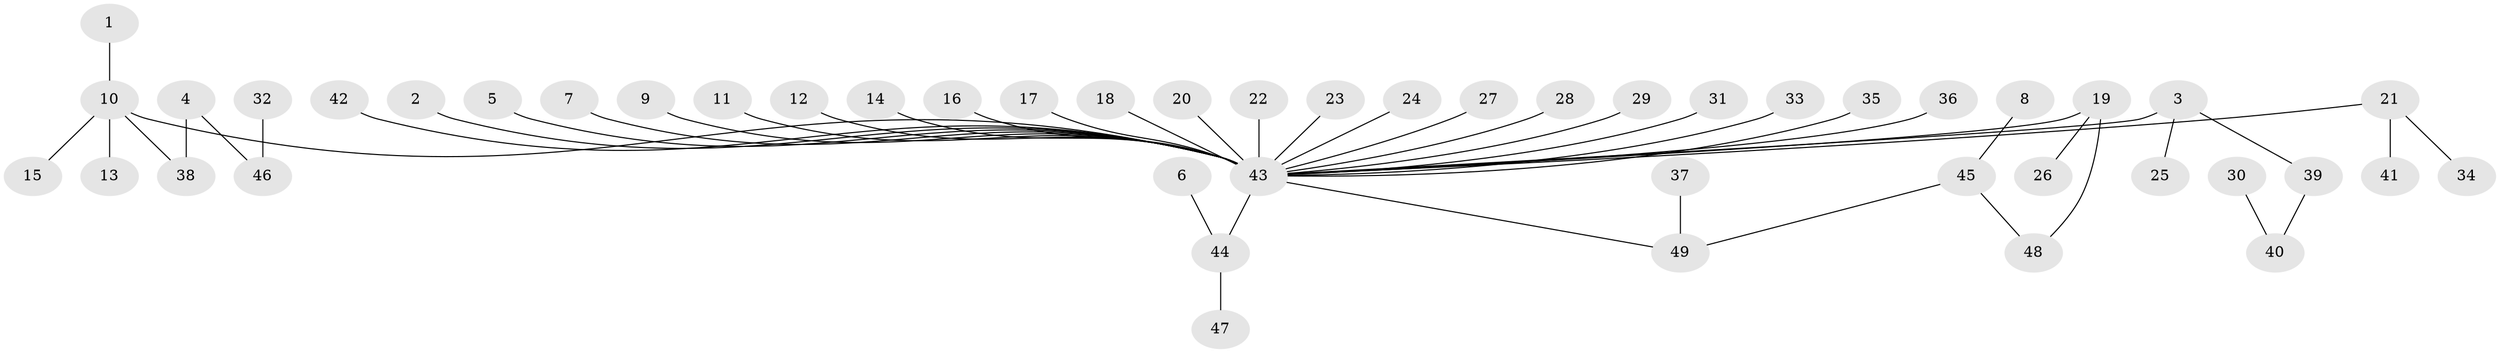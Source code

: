 // original degree distribution, {7: 0.01020408163265306, 32: 0.01020408163265306, 5: 0.07142857142857142, 1: 0.6632653061224489, 4: 0.030612244897959183, 3: 0.05102040816326531, 2: 0.16326530612244897}
// Generated by graph-tools (version 1.1) at 2025/01/03/09/25 03:01:56]
// undirected, 49 vertices, 49 edges
graph export_dot {
graph [start="1"]
  node [color=gray90,style=filled];
  1;
  2;
  3;
  4;
  5;
  6;
  7;
  8;
  9;
  10;
  11;
  12;
  13;
  14;
  15;
  16;
  17;
  18;
  19;
  20;
  21;
  22;
  23;
  24;
  25;
  26;
  27;
  28;
  29;
  30;
  31;
  32;
  33;
  34;
  35;
  36;
  37;
  38;
  39;
  40;
  41;
  42;
  43;
  44;
  45;
  46;
  47;
  48;
  49;
  1 -- 10 [weight=1.0];
  2 -- 43 [weight=1.0];
  3 -- 25 [weight=1.0];
  3 -- 39 [weight=1.0];
  3 -- 43 [weight=1.0];
  4 -- 38 [weight=1.0];
  4 -- 46 [weight=1.0];
  5 -- 43 [weight=1.0];
  6 -- 44 [weight=1.0];
  7 -- 43 [weight=1.0];
  8 -- 45 [weight=1.0];
  9 -- 43 [weight=1.0];
  10 -- 13 [weight=1.0];
  10 -- 15 [weight=1.0];
  10 -- 38 [weight=1.0];
  10 -- 43 [weight=1.0];
  11 -- 43 [weight=1.0];
  12 -- 43 [weight=1.0];
  14 -- 43 [weight=1.0];
  16 -- 43 [weight=1.0];
  17 -- 43 [weight=1.0];
  18 -- 43 [weight=1.0];
  19 -- 26 [weight=1.0];
  19 -- 43 [weight=1.0];
  19 -- 48 [weight=1.0];
  20 -- 43 [weight=1.0];
  21 -- 34 [weight=1.0];
  21 -- 41 [weight=1.0];
  21 -- 43 [weight=1.0];
  22 -- 43 [weight=1.0];
  23 -- 43 [weight=1.0];
  24 -- 43 [weight=1.0];
  27 -- 43 [weight=1.0];
  28 -- 43 [weight=1.0];
  29 -- 43 [weight=1.0];
  30 -- 40 [weight=1.0];
  31 -- 43 [weight=1.0];
  32 -- 46 [weight=1.0];
  33 -- 43 [weight=1.0];
  35 -- 43 [weight=1.0];
  36 -- 43 [weight=1.0];
  37 -- 49 [weight=1.0];
  39 -- 40 [weight=1.0];
  42 -- 43 [weight=1.0];
  43 -- 44 [weight=1.0];
  43 -- 49 [weight=1.0];
  44 -- 47 [weight=1.0];
  45 -- 48 [weight=1.0];
  45 -- 49 [weight=1.0];
}
